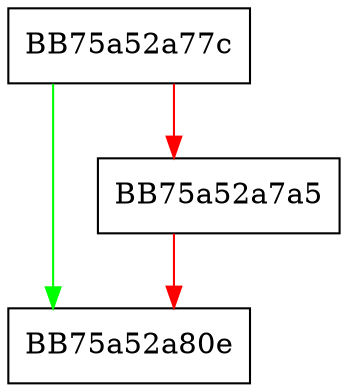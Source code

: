 digraph NotifyAddExtraResource {
  node [shape="box"];
  graph [splines=ortho];
  BB75a52a77c -> BB75a52a80e [color="green"];
  BB75a52a77c -> BB75a52a7a5 [color="red"];
  BB75a52a7a5 -> BB75a52a80e [color="red"];
}
